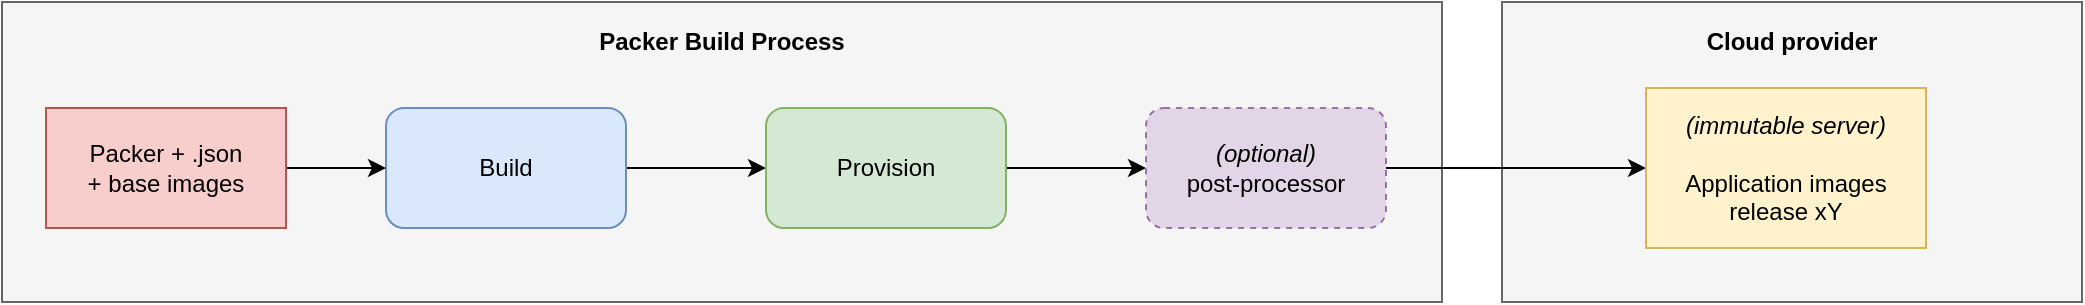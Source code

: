 <mxfile version="14.1.8" type="device"><diagram id="cSDRkRfwiTY7BaIXEDOc" name="Page-1"><mxGraphModel dx="1913" dy="816" grid="1" gridSize="10" guides="1" tooltips="1" connect="1" arrows="1" fold="1" page="1" pageScale="1" pageWidth="827" pageHeight="1169" math="0" shadow="0"><root><mxCell id="0"/><mxCell id="1" parent="0"/><mxCell id="A5Lh-ojCBelkMVi4VIHg-1" value="" style="rounded=0;whiteSpace=wrap;html=1;strokeColor=#666666;fillColor=#f5f5f5;fontColor=#333333;" vertex="1" parent="1"><mxGeometry x="330" y="80" width="290" height="150" as="geometry"/></mxCell><mxCell id="A5Lh-ojCBelkMVi4VIHg-2" value="" style="rounded=0;whiteSpace=wrap;html=1;strokeColor=#666666;fillColor=#f5f5f5;fontColor=#333333;" vertex="1" parent="1"><mxGeometry x="-420" y="80" width="720" height="150" as="geometry"/></mxCell><mxCell id="A5Lh-ojCBelkMVi4VIHg-3" style="edgeStyle=orthogonalEdgeStyle;rounded=0;orthogonalLoop=1;jettySize=auto;html=1;entryX=0;entryY=0.5;entryDx=0;entryDy=0;" edge="1" parent="1" source="A5Lh-ojCBelkMVi4VIHg-4" target="A5Lh-ojCBelkMVi4VIHg-6"><mxGeometry relative="1" as="geometry"/></mxCell><mxCell id="A5Lh-ojCBelkMVi4VIHg-4" value="Build" style="rounded=1;whiteSpace=wrap;html=1;fillColor=#dae8fc;strokeColor=#6c8ebf;" vertex="1" parent="1"><mxGeometry x="-228" y="133" width="120" height="60" as="geometry"/></mxCell><mxCell id="A5Lh-ojCBelkMVi4VIHg-5" style="edgeStyle=orthogonalEdgeStyle;rounded=0;orthogonalLoop=1;jettySize=auto;html=1;entryX=0;entryY=0.5;entryDx=0;entryDy=0;" edge="1" parent="1" source="A5Lh-ojCBelkMVi4VIHg-6" target="A5Lh-ojCBelkMVi4VIHg-8"><mxGeometry relative="1" as="geometry"/></mxCell><mxCell id="A5Lh-ojCBelkMVi4VIHg-6" value="Provision" style="rounded=1;whiteSpace=wrap;html=1;fillColor=#d5e8d4;strokeColor=#82b366;" vertex="1" parent="1"><mxGeometry x="-38" y="133" width="120" height="60" as="geometry"/></mxCell><mxCell id="A5Lh-ojCBelkMVi4VIHg-7" style="edgeStyle=orthogonalEdgeStyle;rounded=0;orthogonalLoop=1;jettySize=auto;html=1;" edge="1" parent="1" source="A5Lh-ojCBelkMVi4VIHg-8" target="A5Lh-ojCBelkMVi4VIHg-9"><mxGeometry relative="1" as="geometry"/></mxCell><mxCell id="A5Lh-ojCBelkMVi4VIHg-8" value="&lt;div&gt;&lt;i&gt;(optional)&lt;/i&gt;&lt;/div&gt;&lt;div&gt;post-processor&lt;br&gt;&lt;/div&gt;" style="rounded=1;whiteSpace=wrap;html=1;dashed=1;fillColor=#e1d5e7;strokeColor=#9673a6;" vertex="1" parent="1"><mxGeometry x="152" y="133" width="120" height="60" as="geometry"/></mxCell><mxCell id="A5Lh-ojCBelkMVi4VIHg-9" value="&lt;div&gt;&lt;i&gt;(immutable server)&lt;/i&gt;&lt;/div&gt;&lt;div&gt;&lt;i&gt;&lt;br&gt;&lt;/i&gt;&lt;/div&gt;&lt;div&gt;Application images&lt;/div&gt;&lt;div&gt;release xY&lt;br&gt;&lt;/div&gt;" style="rounded=0;whiteSpace=wrap;html=1;strokeColor=#d6b656;fillColor=#fff2cc;" vertex="1" parent="1"><mxGeometry x="402" y="123" width="140" height="80" as="geometry"/></mxCell><mxCell id="A5Lh-ojCBelkMVi4VIHg-10" style="edgeStyle=orthogonalEdgeStyle;rounded=0;orthogonalLoop=1;jettySize=auto;html=1;" edge="1" parent="1" source="A5Lh-ojCBelkMVi4VIHg-11" target="A5Lh-ojCBelkMVi4VIHg-4"><mxGeometry relative="1" as="geometry"/></mxCell><mxCell id="A5Lh-ojCBelkMVi4VIHg-11" value="&lt;div&gt;Packer + .json&lt;/div&gt;&lt;div&gt;+ base images&lt;br&gt;&lt;/div&gt;" style="rounded=0;whiteSpace=wrap;html=1;strokeColor=#b85450;fillColor=#f8cecc;" vertex="1" parent="1"><mxGeometry x="-398" y="133" width="120" height="60" as="geometry"/></mxCell><mxCell id="A5Lh-ojCBelkMVi4VIHg-12" value="Packer Build Process" style="text;html=1;strokeColor=none;fillColor=none;align=center;verticalAlign=middle;whiteSpace=wrap;rounded=0;fontStyle=1" vertex="1" parent="1"><mxGeometry x="-420" y="90" width="720" height="20" as="geometry"/></mxCell><mxCell id="A5Lh-ojCBelkMVi4VIHg-13" value="Cloud provider" style="text;html=1;strokeColor=none;fillColor=none;align=center;verticalAlign=middle;whiteSpace=wrap;rounded=0;fontStyle=1" vertex="1" parent="1"><mxGeometry x="330" y="90" width="290" height="20" as="geometry"/></mxCell></root></mxGraphModel></diagram></mxfile>